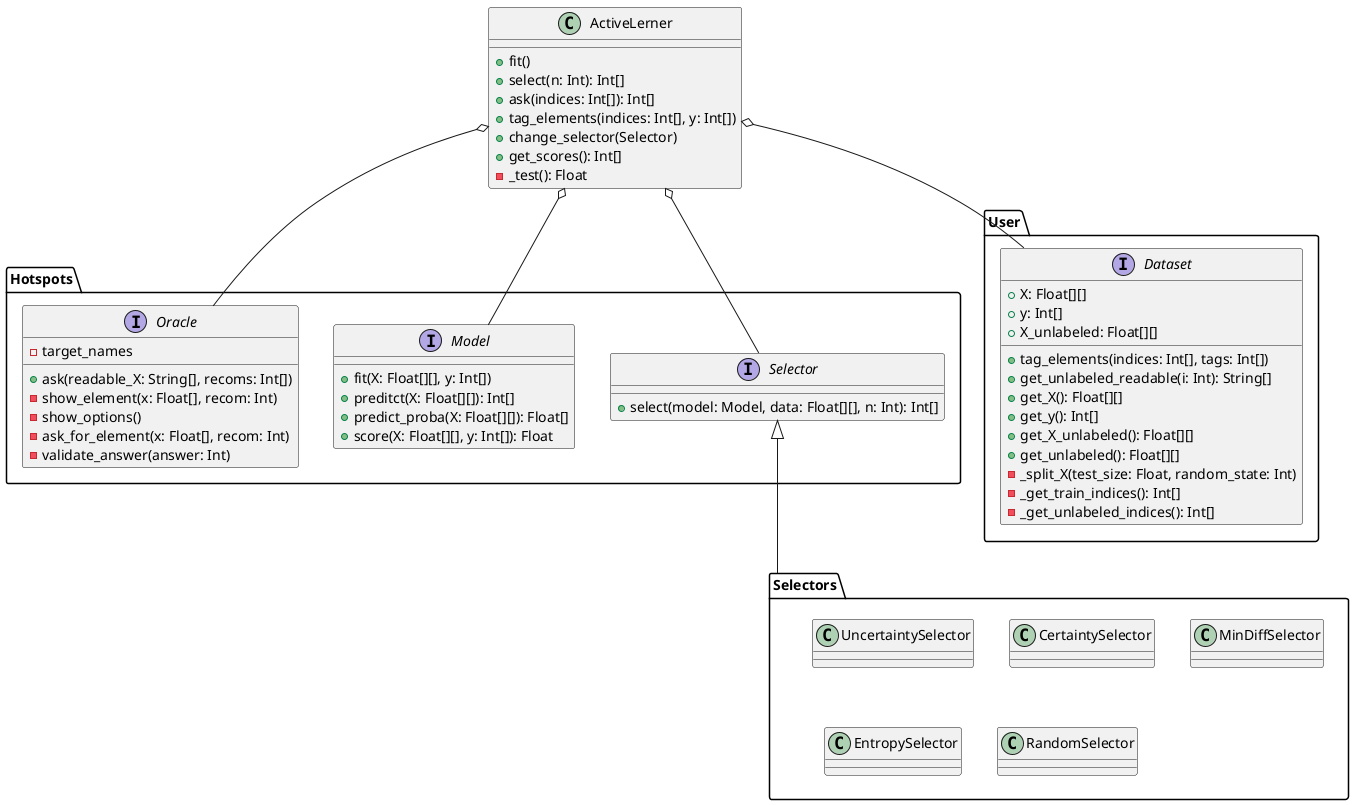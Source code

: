 @startuml
class ActiveLerner {
    +fit()
    +select(n: Int): Int[]
    +ask(indices: Int[]): Int[]
    +tag_elements(indices: Int[], y: Int[])
    +change_selector(Selector)
    +get_scores(): Int[]
    -_test(): Float
}

package Hotspots {
    Interface Selector {
        +select(model: Model, data: Float[][], n: Int): Int[]
    }

    Interface Model {
        +fit(X: Float[][], y: Int[])
        +preditct(X: Float[][]): Int[]
        +predict_proba(X: Float[][]): Float[]
        +score(X: Float[][], y: Int[]): Float
    }

    Interface Oracle {
        - target_names
        +ask(readable_X: String[], recoms: Int[])
        -show_element(x: Float[], recom: Int)
        -show_options()
        -ask_for_element(x: Float[], recom: Int)
        -validate_answer(answer: Int)
    }
}

package User {
    Interface Dataset {
        + X: Float[][]
        + y: Int[]
        + X_unlabeled: Float[][]
        +tag_elements(indices: Int[], tags: Int[])
        +get_unlabeled_readable(i: Int): String[]
        +get_X(): Float[][]
        +get_y(): Int[]
        +get_X_unlabeled(): Float[][]
        +get_unlabeled(): Float[][]
        -_split_X(test_size: Float, random_state: Int)
        -_get_train_indices(): Int[]
        -_get_unlabeled_indices(): Int[]
    }
}

package Selectors {
    class UncertaintySelector {
        }
    class CertaintySelector {
        }
    class MinDiffSelector {
        }
    class EntropySelector {
        }
    class RandomSelector {
        }
}


ActiveLerner o-- Selector
ActiveLerner o-- Model
ActiveLerner o-- Oracle
ActiveLerner o-- Dataset
Selector <|-- Selectors
@enduml
